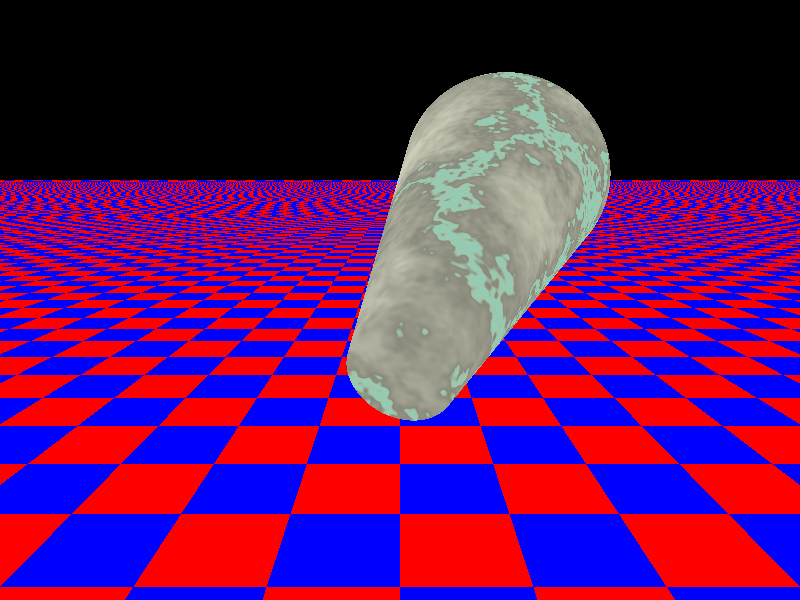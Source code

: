 #include "colors.inc"
#include "stones.inc"

// coordinate is similar with openGL
// location: up 2, back 3
// lookat: center of image, up 1, forward 2, related with origin
camera {
    location <0, 2, -3>
    look_at  <0, 1,  2>
}

// center related with origin, radius=2
// texture : color, numpiness, finish properties
// color: full illuminated ,for ray-tracing modified it, so just the color of object
//          has but not looks like: pigment
     
//   sphere {
//     <0, 1, 2>, 2
//     texture {
//       pigment { color Yellow }
//     }
//   }


light_source { <2, 4, -3> color White}


// cube
//   box {
//     <-1, 0,   -1>,  // Near lower left corner
//     < 1, 0.5,  3>   // Far upper right corner
//     texture {
//       T_Stone25     // Pre-defined from stones.inc
//       scale 4       // Scale by the same amount in all
//                     // directions
//     }
//     rotate y*90     // Equivalent to "rotate <0,20,0>", param is angle
//   }


   cone {
    <0, 1, 0>, 0.3    // Center and radius of one end
    <1, 2, 3>, 1.0    // Center and radius of other end
    texture { T_Stone25 scale 4 }
  }

// <>, normal of plane , <0,1,0> == symbol y
// -1, move -1 unit
    plane { <0, 1, 0>, -1
    pigment {
      checker color Red, color Blue
    }
  }